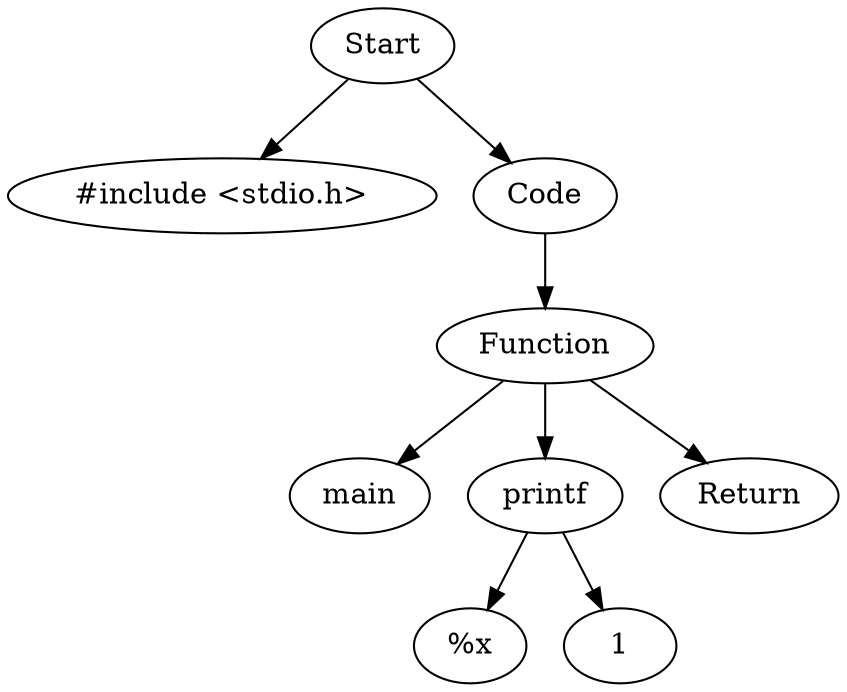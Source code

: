 digraph AST {
  "125152446543424" [label="Start"];
  "125152446543424" -> "125152446539584";
  "125152446543424" -> "125152446539680";
  "125152446539584" [label="#include <stdio.h>"];
  "125152446539680" [label="Code"];
  "125152446539680" -> "125152446535408";
  "125152446535408" [label="Function"];
  "125152446535408" -> "125152446545392";
  "125152446535408" -> "125152446540448";
  "125152446535408" -> "125152446530560";
  "125152446545392" [label="main"];
  "125152446540448" [label="printf"];
  "125152446540448" -> "125152446543664";
  "125152446540448" -> "125152446537280";
  "125152446543664" [label="%x"];
  "125152446537280" [label="1"];
  "125152446530560" [label="Return"];
}
